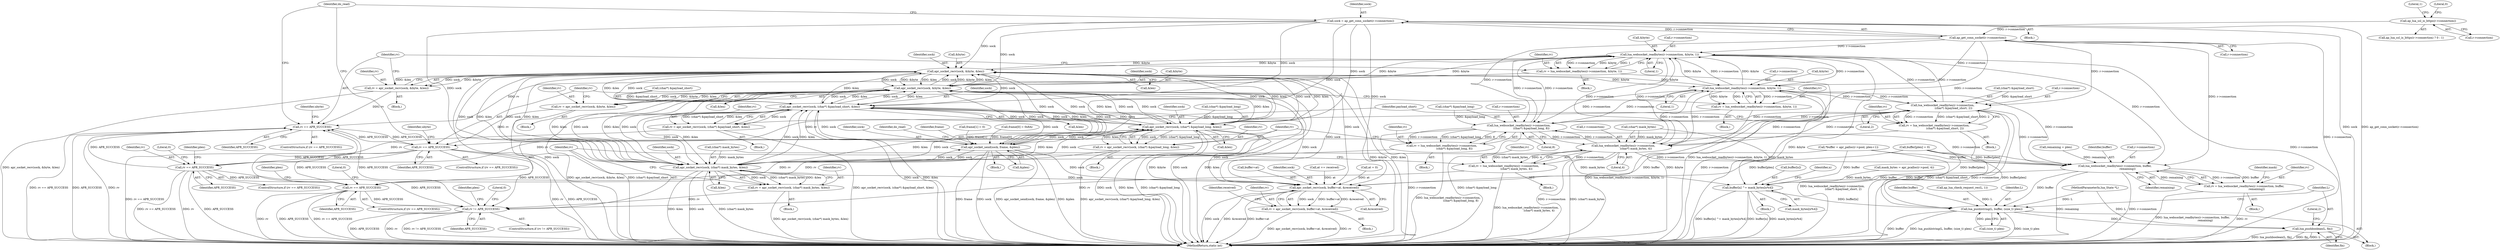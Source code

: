 digraph "0_httpd_643f0fcf3b8ab09a68f0ecd2aa37aafeda3e63ef@API" {
"1000168" [label="(Call,sock = ap_get_conn_socket(r->connection))"];
"1000170" [label="(Call,ap_get_conn_socket(r->connection))"];
"1000155" [label="(Call,ap_lua_ssl_is_https(r->connection))"];
"1000185" [label="(Call,apr_socket_recv(sock, &byte, &len))"];
"1000183" [label="(Call,rv = apr_socket_recv(sock, &byte, &len))"];
"1000203" [label="(Call,rv == APR_SUCCESS)"];
"1000252" [label="(Call,rv == APR_SUCCESS)"];
"1000315" [label="(Call,rv == APR_SUCCESS)"];
"1000361" [label="(Call,rv == APR_SUCCESS)"];
"1000426" [label="(Call,rv != APR_SUCCESS)"];
"1000195" [label="(Call,lua_websocket_readbytes(r->connection, &byte, 1))"];
"1000193" [label="(Call,rv = lua_websocket_readbytes(r->connection, &byte, 1))"];
"1000234" [label="(Call,apr_socket_recv(sock, &byte, &len))"];
"1000232" [label="(Call,rv = apr_socket_recv(sock, &byte, &len))"];
"1000289" [label="(Call,apr_socket_recv(sock, (char*) &payload_short, &len))"];
"1000287" [label="(Call,rv = apr_socket_recv(sock, (char*) &payload_short, &len))"];
"1000339" [label="(Call,apr_socket_recv(sock, (char*) &payload_long, &len))"];
"1000337" [label="(Call,rv = apr_socket_recv(sock, (char*) &payload_long, &len))"];
"1000406" [label="(Call,apr_socket_recv(sock, (char*) mask_bytes, &len))"];
"1000404" [label="(Call,rv = apr_socket_recv(sock, (char*) mask_bytes, &len))"];
"1000480" [label="(Call,apr_socket_recv(sock, buffer+at, &received))"];
"1000478" [label="(Call,rv = apr_socket_recv(sock, buffer+at, &received))"];
"1000567" [label="(Call,apr_socket_send(sock, frame, &plen))"];
"1000244" [label="(Call,lua_websocket_readbytes(r->connection, &byte, 1))"];
"1000242" [label="(Call,rv = lua_websocket_readbytes(r->connection, &byte, 1))"];
"1000301" [label="(Call,lua_websocket_readbytes(r->connection, \n                        (char*) &payload_short, 2))"];
"1000299" [label="(Call,rv = lua_websocket_readbytes(r->connection, \n                        (char*) &payload_short, 2))"];
"1000351" [label="(Call,lua_websocket_readbytes(r->connection, \n                            (char*) &payload_long, 8))"];
"1000349" [label="(Call,rv = lua_websocket_readbytes(r->connection, \n                            (char*) &payload_long, 8))"];
"1000417" [label="(Call,lua_websocket_readbytes(r->connection, \n                            (char*) mask_bytes, 4))"];
"1000415" [label="(Call,rv = lua_websocket_readbytes(r->connection, \n                            (char*) mask_bytes, 4))"];
"1000509" [label="(Call,lua_websocket_readbytes(r->connection, buffer, \n                            remaining))"];
"1000507" [label="(Call,rv = lua_websocket_readbytes(r->connection, buffer, \n                            remaining))"];
"1000528" [label="(Call,buffer[n] ^= mask_bytes[n%4])"];
"1000537" [label="(Call,lua_pushlstring(L, buffer, (size_t) plen))"];
"1000543" [label="(Call,lua_pushboolean(L, fin))"];
"1000241" [label="(Block,)"];
"1000243" [label="(Identifier,rv)"];
"1000254" [label="(Identifier,APR_SUCCESS)"];
"1000231" [label="(Block,)"];
"1000568" [label="(Identifier,sock)"];
"1000355" [label="(Call,(char*) &payload_long)"];
"1000482" [label="(Call,buffer+at)"];
"1000435" [label="(Identifier,plen)"];
"1000170" [label="(Call,ap_get_conn_socket(r->connection))"];
"1000314" [label="(ControlStructure,if (rv == APR_SUCCESS))"];
"1000481" [label="(Identifier,sock)"];
"1000573" [label="(Identifier,do_read)"];
"1000495" [label="(Call,at += received)"];
"1000442" [label="(Block,)"];
"1000547" [label="(Literal,2)"];
"1000489" [label="(Identifier,received)"];
"1000348" [label="(Block,)"];
"1000404" [label="(Call,rv = apr_socket_recv(sock, (char*) mask_bytes, &len))"];
"1000540" [label="(Call,(size_t) plen)"];
"1000544" [label="(Identifier,L)"];
"1000543" [label="(Call,lua_pushboolean(L, fin))"];
"1000545" [label="(Identifier,fin)"];
"1000507" [label="(Call,rv = lua_websocket_readbytes(r->connection, buffer, \n                            remaining))"];
"1000171" [label="(Call,r->connection)"];
"1000199" [label="(Call,&byte)"];
"1000289" [label="(Call,apr_socket_recv(sock, (char*) &payload_short, &len))"];
"1000149" [label="(Call,ap_lua_check_request_rec(L, 1))"];
"1000567" [label="(Call,apr_socket_send(sock, frame, &plen))"];
"1000516" [label="(Identifier,mask)"];
"1000305" [label="(Call,(char*) &payload_short)"];
"1000161" [label="(Call,mask_bytes = apr_pcalloc(r->pool, 4))"];
"1000337" [label="(Call,rv = apr_socket_recv(sock, (char*) &payload_long, &len))"];
"1000309" [label="(Literal,2)"];
"1000234" [label="(Call,apr_socket_recv(sock, &byte, &len))"];
"1000317" [label="(Identifier,APR_SUCCESS)"];
"1000478" [label="(Call,rv = apr_socket_recv(sock, buffer+at, &received))"];
"1000257" [label="(Identifier,ubyte)"];
"1000424" [label="(Literal,4)"];
"1000316" [label="(Identifier,rv)"];
"1000311" [label="(Identifier,payload_short)"];
"1000242" [label="(Call,rv = lua_websocket_readbytes(r->connection, &byte, 1))"];
"1000195" [label="(Call,lua_websocket_readbytes(r->connection, &byte, 1))"];
"1000116" [label="(Block,)"];
"1000403" [label="(Block,)"];
"1000245" [label="(Call,r->connection)"];
"1000474" [label="(Block,)"];
"1000529" [label="(Call,buffer[n])"];
"1000508" [label="(Identifier,rv)"];
"1000325" [label="(Literal,0)"];
"1000205" [label="(Identifier,APR_SUCCESS)"];
"1000407" [label="(Identifier,sock)"];
"1000479" [label="(Identifier,rv)"];
"1000509" [label="(Call,lua_websocket_readbytes(r->connection, buffer, \n                            remaining))"];
"1000203" [label="(Call,rv == APR_SUCCESS)"];
"1000352" [label="(Call,r->connection)"];
"1000287" [label="(Call,rv = apr_socket_recv(sock, (char*) &payload_short, &len))"];
"1000244" [label="(Call,lua_websocket_readbytes(r->connection, &byte, 1))"];
"1000462" [label="(Call,buffer[plen] = 0)"];
"1000406" [label="(Call,apr_socket_recv(sock, (char*) mask_bytes, &len))"];
"1000202" [label="(ControlStructure,if (rv == APR_SUCCESS))"];
"1000538" [label="(Identifier,L)"];
"1000302" [label="(Call,r->connection)"];
"1000526" [label="(Identifier,n)"];
"1000184" [label="(Identifier,rv)"];
"1000291" [label="(Call,(char*) &payload_short)"];
"1000238" [label="(Call,&len)"];
"1000175" [label="(Identifier,do_read)"];
"1000250" [label="(Literal,1)"];
"1000532" [label="(Call,mask_bytes[n%4])"];
"1000301" [label="(Call,lua_websocket_readbytes(r->connection, \n                        (char*) &payload_short, 2))"];
"1000345" [label="(Call,&len)"];
"1000288" [label="(Identifier,rv)"];
"1000232" [label="(Call,rv = apr_socket_recv(sock, &byte, &len))"];
"1000183" [label="(Call,rv = apr_socket_recv(sock, &byte, &len))"];
"1000251" [label="(ControlStructure,if (rv == APR_SUCCESS))"];
"1000414" [label="(Block,)"];
"1000233" [label="(Identifier,rv)"];
"1000192" [label="(Block,)"];
"1000363" [label="(Identifier,APR_SUCCESS)"];
"1000480" [label="(Call,apr_socket_recv(sock, buffer+at, &received))"];
"1000444" [label="(Call,remaining = plen)"];
"1000213" [label="(Identifier,ubyte)"];
"1000569" [label="(Identifier,frame)"];
"1000426" [label="(Call,rv != APR_SUCCESS)"];
"1000418" [label="(Call,r->connection)"];
"1000154" [label="(Call,ap_lua_ssl_is_https(r->connection) ? 0 : 1)"];
"1000186" [label="(Identifier,sock)"];
"1000315" [label="(Call,rv == APR_SUCCESS)"];
"1000193" [label="(Call,rv = lua_websocket_readbytes(r->connection, &byte, 1))"];
"1000362" [label="(Identifier,rv)"];
"1000366" [label="(Identifier,plen)"];
"1000411" [label="(Call,&len)"];
"1000339" [label="(Call,apr_socket_recv(sock, (char*) &payload_long, &len))"];
"1000453" [label="(Call,*buffer = apr_palloc(r->pool, plen+1))"];
"1000537" [label="(Call,lua_pushlstring(L, buffer, (size_t) plen))"];
"1000351" [label="(Call,lua_websocket_readbytes(r->connection, \n                            (char*) &payload_long, 8))"];
"1000185" [label="(Call,apr_socket_recv(sock, &byte, &len))"];
"1000295" [label="(Call,&len)"];
"1000417" [label="(Call,lua_websocket_readbytes(r->connection, \n                            (char*) mask_bytes, 4))"];
"1000360" [label="(ControlStructure,if (rv == APR_SUCCESS))"];
"1000539" [label="(Identifier,buffer)"];
"1000155" [label="(Call,ap_lua_ssl_is_https(r->connection))"];
"1000341" [label="(Call,(char*) &payload_long)"];
"1000204" [label="(Identifier,rv)"];
"1000431" [label="(Literal,0)"];
"1000350" [label="(Identifier,rv)"];
"1000201" [label="(Literal,1)"];
"1000189" [label="(Call,&len)"];
"1000168" [label="(Call,sock = ap_get_conn_socket(r->connection))"];
"1000182" [label="(Block,)"];
"1000298" [label="(Block,)"];
"1000290" [label="(Identifier,sock)"];
"1000349" [label="(Call,rv = lua_websocket_readbytes(r->connection, \n                            (char*) &payload_long, 8))"];
"1000300" [label="(Identifier,rv)"];
"1000428" [label="(Identifier,APR_SUCCESS)"];
"1000299" [label="(Call,rv = lua_websocket_readbytes(r->connection, \n                        (char*) &payload_short, 2))"];
"1000373" [label="(Literal,0)"];
"1000169" [label="(Identifier,sock)"];
"1000235" [label="(Identifier,sock)"];
"1000513" [label="(Identifier,buffer)"];
"1000415" [label="(Call,rv = lua_websocket_readbytes(r->connection, \n                            (char*) mask_bytes, 4))"];
"1000194" [label="(Identifier,rv)"];
"1000562" [label="(Call,frame[1] = 0)"];
"1000485" [label="(Call,&received)"];
"1000570" [label="(Call,&plen)"];
"1000160" [label="(Literal,1)"];
"1000187" [label="(Call,&byte)"];
"1000248" [label="(Call,&byte)"];
"1000336" [label="(Block,)"];
"1000527" [label="(Block,)"];
"1000286" [label="(Block,)"];
"1000252" [label="(Call,rv == APR_SUCCESS)"];
"1000514" [label="(Identifier,remaining)"];
"1000361" [label="(Call,rv == APR_SUCCESS)"];
"1000408" [label="(Call,(char*) mask_bytes)"];
"1000427" [label="(Identifier,rv)"];
"1000338" [label="(Identifier,rv)"];
"1000425" [label="(ControlStructure,if (rv != APR_SUCCESS))"];
"1000557" [label="(Call,frame[0] = 0x8A)"];
"1000253" [label="(Identifier,rv)"];
"1000506" [label="(Block,)"];
"1000236" [label="(Call,&byte)"];
"1000115" [label="(MethodParameterIn,lua_State *L)"];
"1000510" [label="(Call,r->connection)"];
"1000449" [label="(Call,at = 0)"];
"1000340" [label="(Identifier,sock)"];
"1000416" [label="(Identifier,rv)"];
"1000552" [label="(Block,)"];
"1000359" [label="(Literal,8)"];
"1000156" [label="(Call,r->connection)"];
"1000196" [label="(Call,r->connection)"];
"1000421" [label="(Call,(char*) mask_bytes)"];
"1000528" [label="(Call,buffer[n] ^= mask_bytes[n%4])"];
"1000405" [label="(Identifier,rv)"];
"1000320" [label="(Identifier,plen)"];
"1000159" [label="(Literal,0)"];
"1000577" [label="(MethodReturn,static int)"];
"1000168" -> "1000116"  [label="AST: "];
"1000168" -> "1000170"  [label="CFG: "];
"1000169" -> "1000168"  [label="AST: "];
"1000170" -> "1000168"  [label="AST: "];
"1000175" -> "1000168"  [label="CFG: "];
"1000168" -> "1000577"  [label="DDG: sock"];
"1000168" -> "1000577"  [label="DDG: ap_get_conn_socket(r->connection)"];
"1000170" -> "1000168"  [label="DDG: r->connection"];
"1000168" -> "1000185"  [label="DDG: sock"];
"1000168" -> "1000234"  [label="DDG: sock"];
"1000168" -> "1000289"  [label="DDG: sock"];
"1000168" -> "1000339"  [label="DDG: sock"];
"1000168" -> "1000406"  [label="DDG: sock"];
"1000168" -> "1000480"  [label="DDG: sock"];
"1000168" -> "1000567"  [label="DDG: sock"];
"1000170" -> "1000171"  [label="CFG: "];
"1000171" -> "1000170"  [label="AST: "];
"1000170" -> "1000577"  [label="DDG: r->connection"];
"1000155" -> "1000170"  [label="DDG: r->connection"];
"1000170" -> "1000195"  [label="DDG: r->connection"];
"1000170" -> "1000244"  [label="DDG: r->connection"];
"1000170" -> "1000301"  [label="DDG: r->connection"];
"1000170" -> "1000351"  [label="DDG: r->connection"];
"1000170" -> "1000417"  [label="DDG: r->connection"];
"1000170" -> "1000509"  [label="DDG: r->connection"];
"1000155" -> "1000154"  [label="AST: "];
"1000155" -> "1000156"  [label="CFG: "];
"1000156" -> "1000155"  [label="AST: "];
"1000159" -> "1000155"  [label="CFG: "];
"1000160" -> "1000155"  [label="CFG: "];
"1000185" -> "1000183"  [label="AST: "];
"1000185" -> "1000189"  [label="CFG: "];
"1000186" -> "1000185"  [label="AST: "];
"1000187" -> "1000185"  [label="AST: "];
"1000189" -> "1000185"  [label="AST: "];
"1000183" -> "1000185"  [label="CFG: "];
"1000185" -> "1000577"  [label="DDG: sock"];
"1000185" -> "1000577"  [label="DDG: &byte"];
"1000185" -> "1000577"  [label="DDG: &len"];
"1000185" -> "1000183"  [label="DDG: sock"];
"1000185" -> "1000183"  [label="DDG: &byte"];
"1000185" -> "1000183"  [label="DDG: &len"];
"1000567" -> "1000185"  [label="DDG: sock"];
"1000406" -> "1000185"  [label="DDG: sock"];
"1000406" -> "1000185"  [label="DDG: &len"];
"1000339" -> "1000185"  [label="DDG: sock"];
"1000339" -> "1000185"  [label="DDG: &len"];
"1000289" -> "1000185"  [label="DDG: sock"];
"1000289" -> "1000185"  [label="DDG: &len"];
"1000234" -> "1000185"  [label="DDG: sock"];
"1000234" -> "1000185"  [label="DDG: &byte"];
"1000234" -> "1000185"  [label="DDG: &len"];
"1000244" -> "1000185"  [label="DDG: &byte"];
"1000195" -> "1000185"  [label="DDG: &byte"];
"1000185" -> "1000195"  [label="DDG: &byte"];
"1000185" -> "1000234"  [label="DDG: sock"];
"1000185" -> "1000234"  [label="DDG: &byte"];
"1000185" -> "1000234"  [label="DDG: &len"];
"1000185" -> "1000244"  [label="DDG: &byte"];
"1000185" -> "1000289"  [label="DDG: sock"];
"1000185" -> "1000289"  [label="DDG: &len"];
"1000185" -> "1000339"  [label="DDG: sock"];
"1000185" -> "1000339"  [label="DDG: &len"];
"1000185" -> "1000406"  [label="DDG: sock"];
"1000185" -> "1000406"  [label="DDG: &len"];
"1000185" -> "1000480"  [label="DDG: sock"];
"1000185" -> "1000567"  [label="DDG: sock"];
"1000183" -> "1000182"  [label="AST: "];
"1000184" -> "1000183"  [label="AST: "];
"1000204" -> "1000183"  [label="CFG: "];
"1000183" -> "1000577"  [label="DDG: apr_socket_recv(sock, &byte, &len)"];
"1000183" -> "1000203"  [label="DDG: rv"];
"1000203" -> "1000202"  [label="AST: "];
"1000203" -> "1000205"  [label="CFG: "];
"1000204" -> "1000203"  [label="AST: "];
"1000205" -> "1000203"  [label="AST: "];
"1000175" -> "1000203"  [label="CFG: "];
"1000213" -> "1000203"  [label="CFG: "];
"1000203" -> "1000577"  [label="DDG: rv == APR_SUCCESS"];
"1000203" -> "1000577"  [label="DDG: APR_SUCCESS"];
"1000203" -> "1000577"  [label="DDG: rv"];
"1000193" -> "1000203"  [label="DDG: rv"];
"1000426" -> "1000203"  [label="DDG: APR_SUCCESS"];
"1000252" -> "1000203"  [label="DDG: APR_SUCCESS"];
"1000361" -> "1000203"  [label="DDG: APR_SUCCESS"];
"1000315" -> "1000203"  [label="DDG: APR_SUCCESS"];
"1000203" -> "1000252"  [label="DDG: APR_SUCCESS"];
"1000252" -> "1000251"  [label="AST: "];
"1000252" -> "1000254"  [label="CFG: "];
"1000253" -> "1000252"  [label="AST: "];
"1000254" -> "1000252"  [label="AST: "];
"1000175" -> "1000252"  [label="CFG: "];
"1000257" -> "1000252"  [label="CFG: "];
"1000252" -> "1000577"  [label="DDG: rv"];
"1000252" -> "1000577"  [label="DDG: APR_SUCCESS"];
"1000252" -> "1000577"  [label="DDG: rv == APR_SUCCESS"];
"1000232" -> "1000252"  [label="DDG: rv"];
"1000242" -> "1000252"  [label="DDG: rv"];
"1000252" -> "1000315"  [label="DDG: APR_SUCCESS"];
"1000252" -> "1000361"  [label="DDG: APR_SUCCESS"];
"1000252" -> "1000426"  [label="DDG: APR_SUCCESS"];
"1000315" -> "1000314"  [label="AST: "];
"1000315" -> "1000317"  [label="CFG: "];
"1000316" -> "1000315"  [label="AST: "];
"1000317" -> "1000315"  [label="AST: "];
"1000320" -> "1000315"  [label="CFG: "];
"1000325" -> "1000315"  [label="CFG: "];
"1000315" -> "1000577"  [label="DDG: rv == APR_SUCCESS"];
"1000315" -> "1000577"  [label="DDG: rv"];
"1000315" -> "1000577"  [label="DDG: APR_SUCCESS"];
"1000299" -> "1000315"  [label="DDG: rv"];
"1000287" -> "1000315"  [label="DDG: rv"];
"1000315" -> "1000361"  [label="DDG: APR_SUCCESS"];
"1000315" -> "1000426"  [label="DDG: APR_SUCCESS"];
"1000361" -> "1000360"  [label="AST: "];
"1000361" -> "1000363"  [label="CFG: "];
"1000362" -> "1000361"  [label="AST: "];
"1000363" -> "1000361"  [label="AST: "];
"1000366" -> "1000361"  [label="CFG: "];
"1000373" -> "1000361"  [label="CFG: "];
"1000361" -> "1000577"  [label="DDG: rv == APR_SUCCESS"];
"1000361" -> "1000577"  [label="DDG: rv"];
"1000361" -> "1000577"  [label="DDG: APR_SUCCESS"];
"1000337" -> "1000361"  [label="DDG: rv"];
"1000349" -> "1000361"  [label="DDG: rv"];
"1000361" -> "1000426"  [label="DDG: APR_SUCCESS"];
"1000426" -> "1000425"  [label="AST: "];
"1000426" -> "1000428"  [label="CFG: "];
"1000427" -> "1000426"  [label="AST: "];
"1000428" -> "1000426"  [label="AST: "];
"1000431" -> "1000426"  [label="CFG: "];
"1000435" -> "1000426"  [label="CFG: "];
"1000426" -> "1000577"  [label="DDG: APR_SUCCESS"];
"1000426" -> "1000577"  [label="DDG: rv"];
"1000426" -> "1000577"  [label="DDG: rv != APR_SUCCESS"];
"1000404" -> "1000426"  [label="DDG: rv"];
"1000415" -> "1000426"  [label="DDG: rv"];
"1000195" -> "1000193"  [label="AST: "];
"1000195" -> "1000201"  [label="CFG: "];
"1000196" -> "1000195"  [label="AST: "];
"1000199" -> "1000195"  [label="AST: "];
"1000201" -> "1000195"  [label="AST: "];
"1000193" -> "1000195"  [label="CFG: "];
"1000195" -> "1000577"  [label="DDG: &byte"];
"1000195" -> "1000577"  [label="DDG: r->connection"];
"1000195" -> "1000193"  [label="DDG: r->connection"];
"1000195" -> "1000193"  [label="DDG: &byte"];
"1000195" -> "1000193"  [label="DDG: 1"];
"1000301" -> "1000195"  [label="DDG: r->connection"];
"1000417" -> "1000195"  [label="DDG: r->connection"];
"1000351" -> "1000195"  [label="DDG: r->connection"];
"1000244" -> "1000195"  [label="DDG: r->connection"];
"1000244" -> "1000195"  [label="DDG: &byte"];
"1000234" -> "1000195"  [label="DDG: &byte"];
"1000195" -> "1000234"  [label="DDG: &byte"];
"1000195" -> "1000244"  [label="DDG: r->connection"];
"1000195" -> "1000244"  [label="DDG: &byte"];
"1000195" -> "1000301"  [label="DDG: r->connection"];
"1000195" -> "1000351"  [label="DDG: r->connection"];
"1000195" -> "1000417"  [label="DDG: r->connection"];
"1000195" -> "1000509"  [label="DDG: r->connection"];
"1000193" -> "1000192"  [label="AST: "];
"1000194" -> "1000193"  [label="AST: "];
"1000204" -> "1000193"  [label="CFG: "];
"1000193" -> "1000577"  [label="DDG: lua_websocket_readbytes(r->connection, &byte, 1)"];
"1000234" -> "1000232"  [label="AST: "];
"1000234" -> "1000238"  [label="CFG: "];
"1000235" -> "1000234"  [label="AST: "];
"1000236" -> "1000234"  [label="AST: "];
"1000238" -> "1000234"  [label="AST: "];
"1000232" -> "1000234"  [label="CFG: "];
"1000234" -> "1000577"  [label="DDG: &byte"];
"1000234" -> "1000577"  [label="DDG: sock"];
"1000234" -> "1000577"  [label="DDG: &len"];
"1000234" -> "1000232"  [label="DDG: sock"];
"1000234" -> "1000232"  [label="DDG: &byte"];
"1000234" -> "1000232"  [label="DDG: &len"];
"1000567" -> "1000234"  [label="DDG: sock"];
"1000406" -> "1000234"  [label="DDG: sock"];
"1000406" -> "1000234"  [label="DDG: &len"];
"1000339" -> "1000234"  [label="DDG: sock"];
"1000339" -> "1000234"  [label="DDG: &len"];
"1000289" -> "1000234"  [label="DDG: sock"];
"1000289" -> "1000234"  [label="DDG: &len"];
"1000234" -> "1000289"  [label="DDG: sock"];
"1000234" -> "1000289"  [label="DDG: &len"];
"1000234" -> "1000339"  [label="DDG: sock"];
"1000234" -> "1000339"  [label="DDG: &len"];
"1000234" -> "1000406"  [label="DDG: sock"];
"1000234" -> "1000406"  [label="DDG: &len"];
"1000234" -> "1000480"  [label="DDG: sock"];
"1000234" -> "1000567"  [label="DDG: sock"];
"1000232" -> "1000231"  [label="AST: "];
"1000233" -> "1000232"  [label="AST: "];
"1000253" -> "1000232"  [label="CFG: "];
"1000232" -> "1000577"  [label="DDG: apr_socket_recv(sock, &byte, &len)"];
"1000289" -> "1000287"  [label="AST: "];
"1000289" -> "1000295"  [label="CFG: "];
"1000290" -> "1000289"  [label="AST: "];
"1000291" -> "1000289"  [label="AST: "];
"1000295" -> "1000289"  [label="AST: "];
"1000287" -> "1000289"  [label="CFG: "];
"1000289" -> "1000577"  [label="DDG: (char*) &payload_short"];
"1000289" -> "1000577"  [label="DDG: sock"];
"1000289" -> "1000577"  [label="DDG: &len"];
"1000289" -> "1000287"  [label="DDG: sock"];
"1000289" -> "1000287"  [label="DDG: (char*) &payload_short"];
"1000289" -> "1000287"  [label="DDG: &len"];
"1000567" -> "1000289"  [label="DDG: sock"];
"1000406" -> "1000289"  [label="DDG: sock"];
"1000406" -> "1000289"  [label="DDG: &len"];
"1000339" -> "1000289"  [label="DDG: sock"];
"1000339" -> "1000289"  [label="DDG: &len"];
"1000291" -> "1000289"  [label="DDG: &payload_short"];
"1000289" -> "1000339"  [label="DDG: sock"];
"1000289" -> "1000339"  [label="DDG: &len"];
"1000289" -> "1000406"  [label="DDG: sock"];
"1000289" -> "1000406"  [label="DDG: &len"];
"1000289" -> "1000480"  [label="DDG: sock"];
"1000289" -> "1000567"  [label="DDG: sock"];
"1000287" -> "1000286"  [label="AST: "];
"1000288" -> "1000287"  [label="AST: "];
"1000311" -> "1000287"  [label="CFG: "];
"1000287" -> "1000577"  [label="DDG: apr_socket_recv(sock, (char*) &payload_short, &len)"];
"1000339" -> "1000337"  [label="AST: "];
"1000339" -> "1000345"  [label="CFG: "];
"1000340" -> "1000339"  [label="AST: "];
"1000341" -> "1000339"  [label="AST: "];
"1000345" -> "1000339"  [label="AST: "];
"1000337" -> "1000339"  [label="CFG: "];
"1000339" -> "1000577"  [label="DDG: sock"];
"1000339" -> "1000577"  [label="DDG: &len"];
"1000339" -> "1000577"  [label="DDG: (char*) &payload_long"];
"1000339" -> "1000337"  [label="DDG: sock"];
"1000339" -> "1000337"  [label="DDG: (char*) &payload_long"];
"1000339" -> "1000337"  [label="DDG: &len"];
"1000567" -> "1000339"  [label="DDG: sock"];
"1000406" -> "1000339"  [label="DDG: sock"];
"1000406" -> "1000339"  [label="DDG: &len"];
"1000341" -> "1000339"  [label="DDG: &payload_long"];
"1000339" -> "1000406"  [label="DDG: sock"];
"1000339" -> "1000406"  [label="DDG: &len"];
"1000339" -> "1000480"  [label="DDG: sock"];
"1000339" -> "1000567"  [label="DDG: sock"];
"1000337" -> "1000336"  [label="AST: "];
"1000338" -> "1000337"  [label="AST: "];
"1000362" -> "1000337"  [label="CFG: "];
"1000337" -> "1000577"  [label="DDG: apr_socket_recv(sock, (char*) &payload_long, &len)"];
"1000406" -> "1000404"  [label="AST: "];
"1000406" -> "1000411"  [label="CFG: "];
"1000407" -> "1000406"  [label="AST: "];
"1000408" -> "1000406"  [label="AST: "];
"1000411" -> "1000406"  [label="AST: "];
"1000404" -> "1000406"  [label="CFG: "];
"1000406" -> "1000577"  [label="DDG: &len"];
"1000406" -> "1000577"  [label="DDG: sock"];
"1000406" -> "1000577"  [label="DDG: (char*) mask_bytes"];
"1000406" -> "1000404"  [label="DDG: sock"];
"1000406" -> "1000404"  [label="DDG: (char*) mask_bytes"];
"1000406" -> "1000404"  [label="DDG: &len"];
"1000567" -> "1000406"  [label="DDG: sock"];
"1000408" -> "1000406"  [label="DDG: mask_bytes"];
"1000406" -> "1000480"  [label="DDG: sock"];
"1000406" -> "1000567"  [label="DDG: sock"];
"1000404" -> "1000403"  [label="AST: "];
"1000405" -> "1000404"  [label="AST: "];
"1000427" -> "1000404"  [label="CFG: "];
"1000404" -> "1000577"  [label="DDG: apr_socket_recv(sock, (char*) mask_bytes, &len)"];
"1000480" -> "1000478"  [label="AST: "];
"1000480" -> "1000485"  [label="CFG: "];
"1000481" -> "1000480"  [label="AST: "];
"1000482" -> "1000480"  [label="AST: "];
"1000485" -> "1000480"  [label="AST: "];
"1000478" -> "1000480"  [label="CFG: "];
"1000480" -> "1000577"  [label="DDG: sock"];
"1000480" -> "1000577"  [label="DDG: &received"];
"1000480" -> "1000577"  [label="DDG: buffer+at"];
"1000480" -> "1000478"  [label="DDG: sock"];
"1000480" -> "1000478"  [label="DDG: buffer+at"];
"1000480" -> "1000478"  [label="DDG: &received"];
"1000567" -> "1000480"  [label="DDG: sock"];
"1000462" -> "1000480"  [label="DDG: buffer[plen]"];
"1000453" -> "1000480"  [label="DDG: buffer"];
"1000495" -> "1000480"  [label="DDG: at"];
"1000449" -> "1000480"  [label="DDG: at"];
"1000478" -> "1000474"  [label="AST: "];
"1000479" -> "1000478"  [label="AST: "];
"1000489" -> "1000478"  [label="CFG: "];
"1000478" -> "1000577"  [label="DDG: rv"];
"1000478" -> "1000577"  [label="DDG: apr_socket_recv(sock, buffer+at, &received)"];
"1000567" -> "1000552"  [label="AST: "];
"1000567" -> "1000570"  [label="CFG: "];
"1000568" -> "1000567"  [label="AST: "];
"1000569" -> "1000567"  [label="AST: "];
"1000570" -> "1000567"  [label="AST: "];
"1000573" -> "1000567"  [label="CFG: "];
"1000567" -> "1000577"  [label="DDG: frame"];
"1000567" -> "1000577"  [label="DDG: sock"];
"1000567" -> "1000577"  [label="DDG: apr_socket_send(sock, frame, &plen)"];
"1000567" -> "1000577"  [label="DDG: &plen"];
"1000562" -> "1000567"  [label="DDG: frame[1]"];
"1000557" -> "1000567"  [label="DDG: frame[0]"];
"1000244" -> "1000242"  [label="AST: "];
"1000244" -> "1000250"  [label="CFG: "];
"1000245" -> "1000244"  [label="AST: "];
"1000248" -> "1000244"  [label="AST: "];
"1000250" -> "1000244"  [label="AST: "];
"1000242" -> "1000244"  [label="CFG: "];
"1000244" -> "1000577"  [label="DDG: &byte"];
"1000244" -> "1000577"  [label="DDG: r->connection"];
"1000244" -> "1000242"  [label="DDG: r->connection"];
"1000244" -> "1000242"  [label="DDG: &byte"];
"1000244" -> "1000242"  [label="DDG: 1"];
"1000301" -> "1000244"  [label="DDG: r->connection"];
"1000417" -> "1000244"  [label="DDG: r->connection"];
"1000351" -> "1000244"  [label="DDG: r->connection"];
"1000244" -> "1000301"  [label="DDG: r->connection"];
"1000244" -> "1000351"  [label="DDG: r->connection"];
"1000244" -> "1000417"  [label="DDG: r->connection"];
"1000244" -> "1000509"  [label="DDG: r->connection"];
"1000242" -> "1000241"  [label="AST: "];
"1000243" -> "1000242"  [label="AST: "];
"1000253" -> "1000242"  [label="CFG: "];
"1000242" -> "1000577"  [label="DDG: lua_websocket_readbytes(r->connection, &byte, 1)"];
"1000301" -> "1000299"  [label="AST: "];
"1000301" -> "1000309"  [label="CFG: "];
"1000302" -> "1000301"  [label="AST: "];
"1000305" -> "1000301"  [label="AST: "];
"1000309" -> "1000301"  [label="AST: "];
"1000299" -> "1000301"  [label="CFG: "];
"1000301" -> "1000577"  [label="DDG: (char*) &payload_short"];
"1000301" -> "1000577"  [label="DDG: r->connection"];
"1000301" -> "1000299"  [label="DDG: r->connection"];
"1000301" -> "1000299"  [label="DDG: (char*) &payload_short"];
"1000301" -> "1000299"  [label="DDG: 2"];
"1000417" -> "1000301"  [label="DDG: r->connection"];
"1000351" -> "1000301"  [label="DDG: r->connection"];
"1000305" -> "1000301"  [label="DDG: &payload_short"];
"1000301" -> "1000351"  [label="DDG: r->connection"];
"1000301" -> "1000417"  [label="DDG: r->connection"];
"1000301" -> "1000509"  [label="DDG: r->connection"];
"1000299" -> "1000298"  [label="AST: "];
"1000300" -> "1000299"  [label="AST: "];
"1000311" -> "1000299"  [label="CFG: "];
"1000299" -> "1000577"  [label="DDG: lua_websocket_readbytes(r->connection, \n                        (char*) &payload_short, 2)"];
"1000351" -> "1000349"  [label="AST: "];
"1000351" -> "1000359"  [label="CFG: "];
"1000352" -> "1000351"  [label="AST: "];
"1000355" -> "1000351"  [label="AST: "];
"1000359" -> "1000351"  [label="AST: "];
"1000349" -> "1000351"  [label="CFG: "];
"1000351" -> "1000577"  [label="DDG: r->connection"];
"1000351" -> "1000577"  [label="DDG: (char*) &payload_long"];
"1000351" -> "1000349"  [label="DDG: r->connection"];
"1000351" -> "1000349"  [label="DDG: (char*) &payload_long"];
"1000351" -> "1000349"  [label="DDG: 8"];
"1000417" -> "1000351"  [label="DDG: r->connection"];
"1000355" -> "1000351"  [label="DDG: &payload_long"];
"1000351" -> "1000417"  [label="DDG: r->connection"];
"1000351" -> "1000509"  [label="DDG: r->connection"];
"1000349" -> "1000348"  [label="AST: "];
"1000350" -> "1000349"  [label="AST: "];
"1000362" -> "1000349"  [label="CFG: "];
"1000349" -> "1000577"  [label="DDG: lua_websocket_readbytes(r->connection, \n                            (char*) &payload_long, 8)"];
"1000417" -> "1000415"  [label="AST: "];
"1000417" -> "1000424"  [label="CFG: "];
"1000418" -> "1000417"  [label="AST: "];
"1000421" -> "1000417"  [label="AST: "];
"1000424" -> "1000417"  [label="AST: "];
"1000415" -> "1000417"  [label="CFG: "];
"1000417" -> "1000577"  [label="DDG: r->connection"];
"1000417" -> "1000577"  [label="DDG: (char*) mask_bytes"];
"1000417" -> "1000415"  [label="DDG: r->connection"];
"1000417" -> "1000415"  [label="DDG: (char*) mask_bytes"];
"1000417" -> "1000415"  [label="DDG: 4"];
"1000421" -> "1000417"  [label="DDG: mask_bytes"];
"1000417" -> "1000509"  [label="DDG: r->connection"];
"1000415" -> "1000414"  [label="AST: "];
"1000416" -> "1000415"  [label="AST: "];
"1000427" -> "1000415"  [label="CFG: "];
"1000415" -> "1000577"  [label="DDG: lua_websocket_readbytes(r->connection, \n                            (char*) mask_bytes, 4)"];
"1000509" -> "1000507"  [label="AST: "];
"1000509" -> "1000514"  [label="CFG: "];
"1000510" -> "1000509"  [label="AST: "];
"1000513" -> "1000509"  [label="AST: "];
"1000514" -> "1000509"  [label="AST: "];
"1000507" -> "1000509"  [label="CFG: "];
"1000509" -> "1000577"  [label="DDG: remaining"];
"1000509" -> "1000577"  [label="DDG: r->connection"];
"1000509" -> "1000507"  [label="DDG: r->connection"];
"1000509" -> "1000507"  [label="DDG: buffer"];
"1000509" -> "1000507"  [label="DDG: remaining"];
"1000462" -> "1000509"  [label="DDG: buffer[plen]"];
"1000453" -> "1000509"  [label="DDG: buffer"];
"1000444" -> "1000509"  [label="DDG: remaining"];
"1000509" -> "1000528"  [label="DDG: buffer"];
"1000509" -> "1000537"  [label="DDG: buffer"];
"1000507" -> "1000506"  [label="AST: "];
"1000508" -> "1000507"  [label="AST: "];
"1000516" -> "1000507"  [label="CFG: "];
"1000507" -> "1000577"  [label="DDG: lua_websocket_readbytes(r->connection, buffer, \n                            remaining)"];
"1000507" -> "1000577"  [label="DDG: rv"];
"1000528" -> "1000527"  [label="AST: "];
"1000528" -> "1000532"  [label="CFG: "];
"1000529" -> "1000528"  [label="AST: "];
"1000532" -> "1000528"  [label="AST: "];
"1000526" -> "1000528"  [label="CFG: "];
"1000528" -> "1000577"  [label="DDG: buffer[n] ^= mask_bytes[n%4]"];
"1000528" -> "1000577"  [label="DDG: buffer[n]"];
"1000528" -> "1000577"  [label="DDG: mask_bytes[n%4]"];
"1000453" -> "1000528"  [label="DDG: buffer"];
"1000462" -> "1000528"  [label="DDG: buffer[plen]"];
"1000421" -> "1000528"  [label="DDG: mask_bytes"];
"1000408" -> "1000528"  [label="DDG: mask_bytes"];
"1000161" -> "1000528"  [label="DDG: mask_bytes"];
"1000528" -> "1000537"  [label="DDG: buffer[n]"];
"1000537" -> "1000442"  [label="AST: "];
"1000537" -> "1000540"  [label="CFG: "];
"1000538" -> "1000537"  [label="AST: "];
"1000539" -> "1000537"  [label="AST: "];
"1000540" -> "1000537"  [label="AST: "];
"1000544" -> "1000537"  [label="CFG: "];
"1000537" -> "1000577"  [label="DDG: (size_t) plen"];
"1000537" -> "1000577"  [label="DDG: buffer"];
"1000537" -> "1000577"  [label="DDG: lua_pushlstring(L, buffer, (size_t) plen)"];
"1000149" -> "1000537"  [label="DDG: L"];
"1000115" -> "1000537"  [label="DDG: L"];
"1000462" -> "1000537"  [label="DDG: buffer[plen]"];
"1000453" -> "1000537"  [label="DDG: buffer"];
"1000540" -> "1000537"  [label="DDG: plen"];
"1000537" -> "1000543"  [label="DDG: L"];
"1000543" -> "1000442"  [label="AST: "];
"1000543" -> "1000545"  [label="CFG: "];
"1000544" -> "1000543"  [label="AST: "];
"1000545" -> "1000543"  [label="AST: "];
"1000547" -> "1000543"  [label="CFG: "];
"1000543" -> "1000577"  [label="DDG: lua_pushboolean(L, fin)"];
"1000543" -> "1000577"  [label="DDG: fin"];
"1000543" -> "1000577"  [label="DDG: L"];
"1000115" -> "1000543"  [label="DDG: L"];
}
